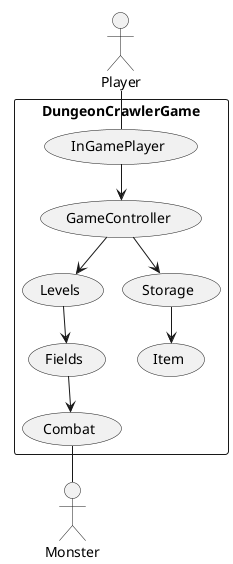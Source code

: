 @startuml
!pragma layout smetana

actor Player
actor Monster

rectangle DungeonCrawlerGame {
    Player -- (InGamePlayer)
    (InGamePlayer) --> (GameController)

    (GameController) --> (Levels)
    (GameController) --> (Storage)

    (Storage) --> (Item)

    (Levels) --> (Fields)
    (Fields) --> (Combat)

    (Combat) -- Monster

}

@enduml